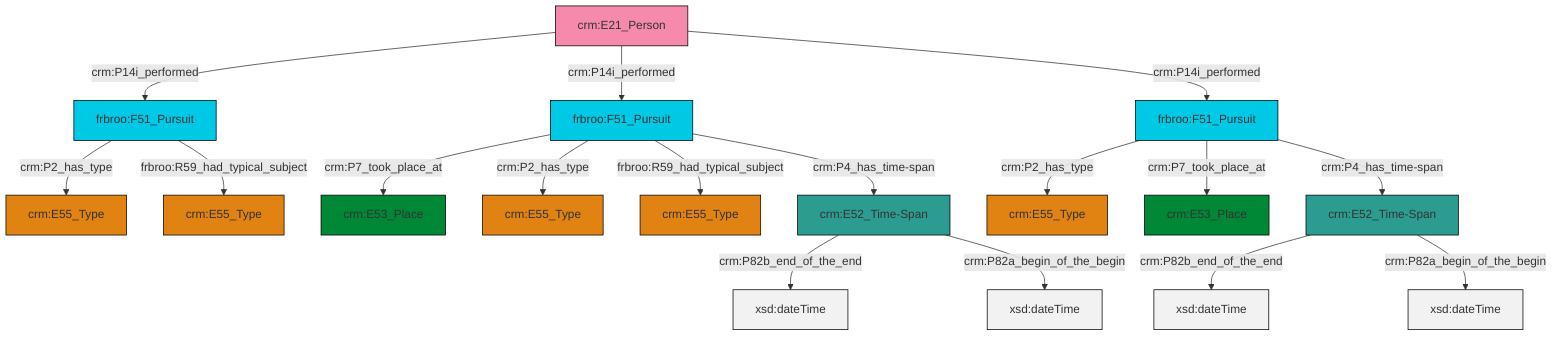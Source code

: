 graph TD
classDef Literal fill:#f2f2f2,stroke:#000000;
classDef CRM_Entity fill:#FFFFFF,stroke:#000000;
classDef Temporal_Entity fill:#00C9E6, stroke:#000000;
classDef Type fill:#E18312, stroke:#000000;
classDef Time-Span fill:#2C9C91, stroke:#000000;
classDef Appellation fill:#FFEB7F, stroke:#000000;
classDef Place fill:#008836, stroke:#000000;
classDef Persistent_Item fill:#B266B2, stroke:#000000;
classDef Conceptual_Object fill:#FFD700, stroke:#000000;
classDef Physical_Thing fill:#D2B48C, stroke:#000000;
classDef Actor fill:#f58aad, stroke:#000000;
classDef PC_Classes fill:#4ce600, stroke:#000000;
classDef Multi fill:#cccccc,stroke:#000000;

0["frbroo:F51_Pursuit"]:::Temporal_Entity -->|crm:P7_took_place_at| 1["crm:E53_Place"]:::Place
6["frbroo:F51_Pursuit"]:::Temporal_Entity -->|crm:P2_has_type| 4["crm:E55_Type"]:::Type
7["crm:E52_Time-Span"]:::Time-Span -->|crm:P82b_end_of_the_end| 8[xsd:dateTime]:::Literal
11["crm:E21_Person"]:::Actor -->|crm:P14i_performed| 12["frbroo:F51_Pursuit"]:::Temporal_Entity
11["crm:E21_Person"]:::Actor -->|crm:P14i_performed| 0["frbroo:F51_Pursuit"]:::Temporal_Entity
7["crm:E52_Time-Span"]:::Time-Span -->|crm:P82a_begin_of_the_begin| 18[xsd:dateTime]:::Literal
0["frbroo:F51_Pursuit"]:::Temporal_Entity -->|crm:P2_has_type| 2["crm:E55_Type"]:::Type
11["crm:E21_Person"]:::Actor -->|crm:P14i_performed| 6["frbroo:F51_Pursuit"]:::Temporal_Entity
13["crm:E52_Time-Span"]:::Time-Span -->|crm:P82b_end_of_the_end| 21[xsd:dateTime]:::Literal
6["frbroo:F51_Pursuit"]:::Temporal_Entity -->|crm:P7_took_place_at| 23["crm:E53_Place"]:::Place
12["frbroo:F51_Pursuit"]:::Temporal_Entity -->|crm:P2_has_type| 15["crm:E55_Type"]:::Type
6["frbroo:F51_Pursuit"]:::Temporal_Entity -->|crm:P4_has_time-span| 7["crm:E52_Time-Span"]:::Time-Span
0["frbroo:F51_Pursuit"]:::Temporal_Entity -->|frbroo:R59_had_typical_subject| 28["crm:E55_Type"]:::Type
13["crm:E52_Time-Span"]:::Time-Span -->|crm:P82a_begin_of_the_begin| 31[xsd:dateTime]:::Literal
0["frbroo:F51_Pursuit"]:::Temporal_Entity -->|crm:P4_has_time-span| 13["crm:E52_Time-Span"]:::Time-Span
12["frbroo:F51_Pursuit"]:::Temporal_Entity -->|frbroo:R59_had_typical_subject| 26["crm:E55_Type"]:::Type
